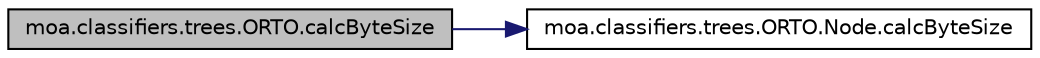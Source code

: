 digraph G
{
  edge [fontname="Helvetica",fontsize="10",labelfontname="Helvetica",labelfontsize="10"];
  node [fontname="Helvetica",fontsize="10",shape=record];
  rankdir=LR;
  Node1 [label="moa.classifiers.trees.ORTO.calcByteSize",height=0.2,width=0.4,color="black", fillcolor="grey75", style="filled" fontcolor="black"];
  Node1 -> Node2 [color="midnightblue",fontsize="10",style="solid",fontname="Helvetica"];
  Node2 [label="moa.classifiers.trees.ORTO.Node.calcByteSize",height=0.2,width=0.4,color="black", fillcolor="white", style="filled",URL="$classmoa_1_1classifiers_1_1trees_1_1ORTO_1_1Node.html#a90bf7cec03c16bc362088caeed2b1d38"];
}

